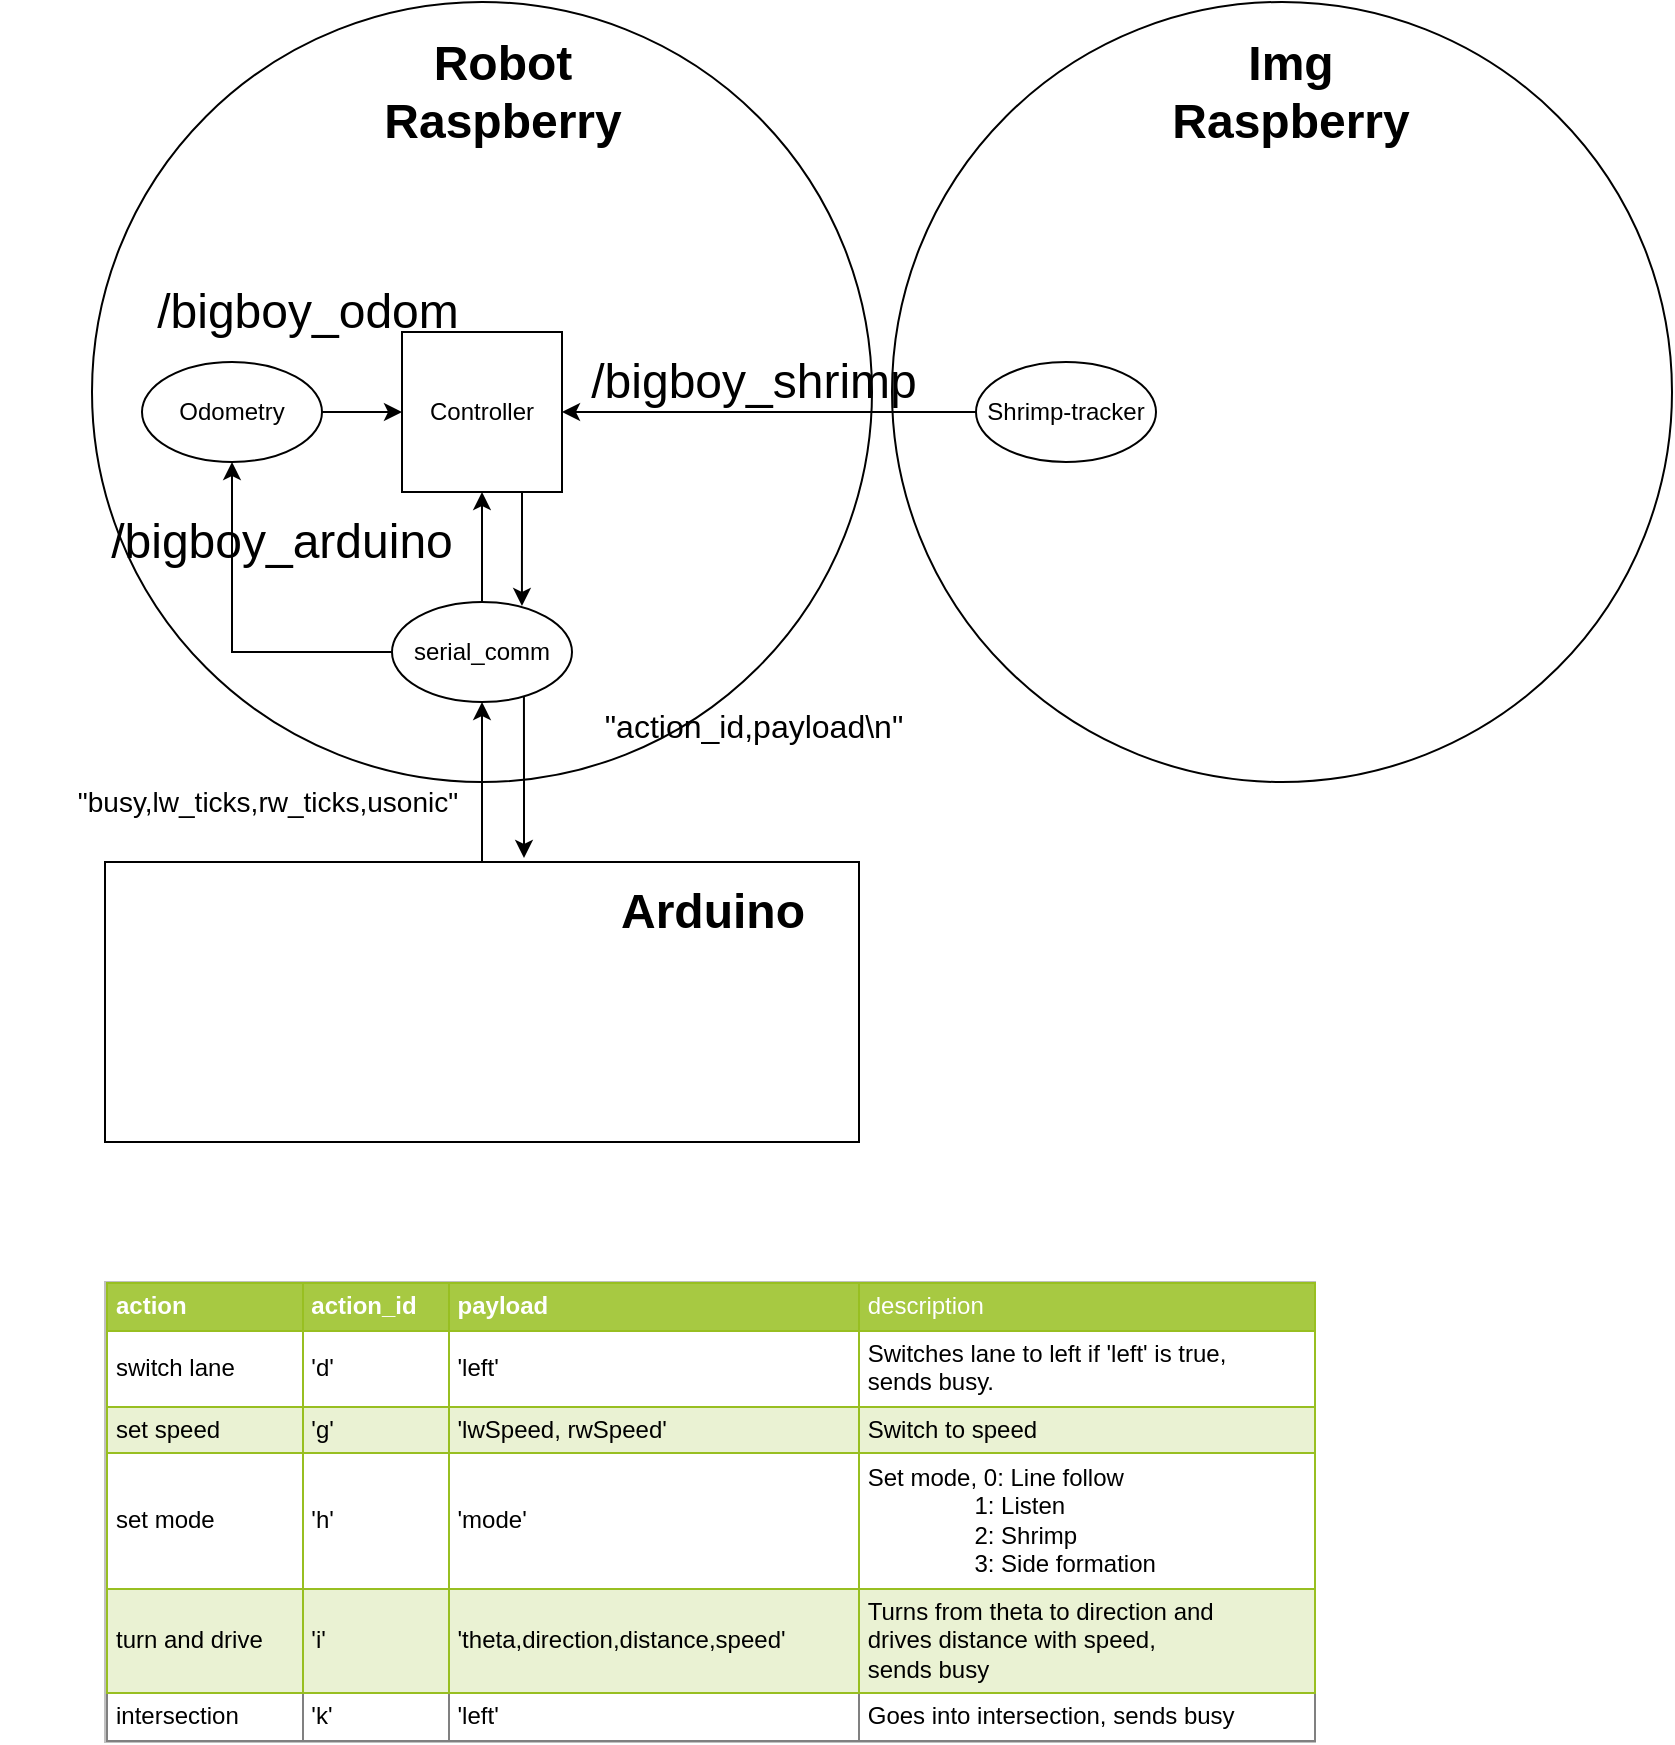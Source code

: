 <mxfile version="12.2.7" type="device" pages="1"><diagram id="ysRMwQSIb_zkEHtOpBCq" name="Page-1"><mxGraphModel dx="2190" dy="744" grid="1" gridSize="10" guides="1" tooltips="1" connect="1" arrows="1" fold="1" page="1" pageScale="1" pageWidth="850" pageHeight="1100" math="0" shadow="0"><root><mxCell id="0"/><mxCell id="1" parent="0"/><mxCell id="hpyg0ySHgJREN_mAISRW-10" value="" style="ellipse;whiteSpace=wrap;html=1;aspect=fixed;align=left;" parent="1" vertex="1"><mxGeometry x="430" y="90" width="390" height="390" as="geometry"/></mxCell><mxCell id="hpyg0ySHgJREN_mAISRW-3" value="" style="ellipse;whiteSpace=wrap;html=1;aspect=fixed;align=left;" parent="1" vertex="1"><mxGeometry x="30" y="90" width="390" height="390" as="geometry"/></mxCell><mxCell id="hpyg0ySHgJREN_mAISRW-25" style="edgeStyle=orthogonalEdgeStyle;rounded=0;orthogonalLoop=1;jettySize=auto;html=1;exitX=0.75;exitY=1;exitDx=0;exitDy=0;entryX=0.722;entryY=0.04;entryDx=0;entryDy=0;fontSize=24;entryPerimeter=0;" parent="1" source="hpyg0ySHgJREN_mAISRW-1" target="hpyg0ySHgJREN_mAISRW-2" edge="1"><mxGeometry relative="1" as="geometry"/></mxCell><mxCell id="hpyg0ySHgJREN_mAISRW-1" value="Controller" style="whiteSpace=wrap;html=1;aspect=fixed;" parent="1" vertex="1"><mxGeometry x="185" y="255" width="80" height="80" as="geometry"/></mxCell><mxCell id="hpyg0ySHgJREN_mAISRW-17" style="edgeStyle=orthogonalEdgeStyle;rounded=0;orthogonalLoop=1;jettySize=auto;html=1;exitX=0;exitY=0.5;exitDx=0;exitDy=0;entryX=0.5;entryY=1;entryDx=0;entryDy=0;fontSize=24;" parent="1" source="hpyg0ySHgJREN_mAISRW-2" target="hpyg0ySHgJREN_mAISRW-8" edge="1"><mxGeometry relative="1" as="geometry"/></mxCell><mxCell id="hpyg0ySHgJREN_mAISRW-2" value="serial_comm" style="ellipse;whiteSpace=wrap;html=1;" parent="1" vertex="1"><mxGeometry x="180" y="390" width="90" height="50" as="geometry"/></mxCell><mxCell id="hpyg0ySHgJREN_mAISRW-4" value="&lt;div&gt;Robot Raspberry&lt;br&gt;&lt;/div&gt;" style="text;html=1;strokeColor=none;fillColor=none;align=center;verticalAlign=middle;whiteSpace=wrap;rounded=0;fontSize=24;fontStyle=1" parent="1" vertex="1"><mxGeometry x="177.5" y="120" width="115" height="30" as="geometry"/></mxCell><mxCell id="hpyg0ySHgJREN_mAISRW-16" style="edgeStyle=orthogonalEdgeStyle;rounded=0;orthogonalLoop=1;jettySize=auto;html=1;exitX=1;exitY=0.5;exitDx=0;exitDy=0;entryX=0;entryY=0.5;entryDx=0;entryDy=0;fontSize=24;" parent="1" source="hpyg0ySHgJREN_mAISRW-8" target="hpyg0ySHgJREN_mAISRW-1" edge="1"><mxGeometry relative="1" as="geometry"/></mxCell><mxCell id="hpyg0ySHgJREN_mAISRW-8" value="Odometry" style="ellipse;whiteSpace=wrap;html=1;" parent="1" vertex="1"><mxGeometry x="55" y="270" width="90" height="50" as="geometry"/></mxCell><mxCell id="hpyg0ySHgJREN_mAISRW-11" value="Img Raspberry" style="text;html=1;strokeColor=none;fillColor=none;align=center;verticalAlign=middle;whiteSpace=wrap;rounded=0;fontSize=24;fontStyle=1" parent="1" vertex="1"><mxGeometry x="572" y="120" width="115" height="30" as="geometry"/></mxCell><mxCell id="hpyg0ySHgJREN_mAISRW-13" style="edgeStyle=orthogonalEdgeStyle;rounded=0;orthogonalLoop=1;jettySize=auto;html=1;exitX=0;exitY=0.5;exitDx=0;exitDy=0;entryX=1;entryY=0.5;entryDx=0;entryDy=0;fontSize=24;" parent="1" source="hpyg0ySHgJREN_mAISRW-12" target="hpyg0ySHgJREN_mAISRW-1" edge="1"><mxGeometry relative="1" as="geometry"/></mxCell><mxCell id="hpyg0ySHgJREN_mAISRW-12" value="Shrimp-tracker" style="ellipse;whiteSpace=wrap;html=1;" parent="1" vertex="1"><mxGeometry x="472" y="270" width="90" height="50" as="geometry"/></mxCell><mxCell id="hpyg0ySHgJREN_mAISRW-15" style="edgeStyle=orthogonalEdgeStyle;rounded=0;orthogonalLoop=1;jettySize=auto;html=1;exitX=0.5;exitY=0;exitDx=0;exitDy=0;entryX=0.5;entryY=1;entryDx=0;entryDy=0;fontSize=24;exitPerimeter=0;" parent="1" source="hpyg0ySHgJREN_mAISRW-2" target="hpyg0ySHgJREN_mAISRW-1" edge="1"><mxGeometry relative="1" as="geometry"><mxPoint x="235" y="400" as="sourcePoint"/><mxPoint x="235" y="345" as="targetPoint"/></mxGeometry></mxCell><mxCell id="hpyg0ySHgJREN_mAISRW-18" value="&lt;div&gt;/bigboy_shrimp&lt;/div&gt;" style="text;html=1;strokeColor=none;fillColor=none;align=center;verticalAlign=middle;whiteSpace=wrap;rounded=0;fontSize=24;" parent="1" vertex="1"><mxGeometry x="340.5" y="270" width="40" height="20" as="geometry"/></mxCell><mxCell id="hpyg0ySHgJREN_mAISRW-19" value="&lt;div&gt;/bigboy_arduino&lt;/div&gt;" style="text;html=1;strokeColor=none;fillColor=none;align=center;verticalAlign=middle;whiteSpace=wrap;rounded=0;fontSize=24;" parent="1" vertex="1"><mxGeometry x="105" y="350" width="40" height="20" as="geometry"/></mxCell><mxCell id="hpyg0ySHgJREN_mAISRW-20" value="&lt;div&gt;/bigboy_odom&lt;/div&gt;" style="text;html=1;strokeColor=none;fillColor=none;align=center;verticalAlign=middle;whiteSpace=wrap;rounded=0;fontSize=24;" parent="1" vertex="1"><mxGeometry x="117.5" y="235" width="40" height="20" as="geometry"/></mxCell><mxCell id="hpyg0ySHgJREN_mAISRW-24" style="edgeStyle=orthogonalEdgeStyle;rounded=0;orthogonalLoop=1;jettySize=auto;html=1;exitX=0.5;exitY=0;exitDx=0;exitDy=0;entryX=0.5;entryY=1;entryDx=0;entryDy=0;fontSize=24;" parent="1" source="hpyg0ySHgJREN_mAISRW-21" target="hpyg0ySHgJREN_mAISRW-2" edge="1"><mxGeometry relative="1" as="geometry"/></mxCell><mxCell id="hpyg0ySHgJREN_mAISRW-21" value="" style="rounded=0;whiteSpace=wrap;html=1;fontSize=24;" parent="1" vertex="1"><mxGeometry x="36.5" y="520" width="377" height="140" as="geometry"/></mxCell><mxCell id="hpyg0ySHgJREN_mAISRW-23" value="Arduino" style="text;html=1;strokeColor=none;fillColor=none;align=center;verticalAlign=middle;whiteSpace=wrap;rounded=0;fontSize=24;fontStyle=1" parent="1" vertex="1"><mxGeometry x="283" y="530" width="115" height="30" as="geometry"/></mxCell><mxCell id="hpyg0ySHgJREN_mAISRW-26" value="&lt;div style=&quot;font-size: 14px&quot;&gt;&lt;font style=&quot;font-size: 14px&quot;&gt;&quot;busy,lw_ticks,rw_ticks,usonic&quot;&lt;/font&gt;&lt;/div&gt;" style="text;html=1;strokeColor=none;fillColor=none;align=center;verticalAlign=middle;whiteSpace=wrap;rounded=0;fontSize=14;" parent="1" vertex="1"><mxGeometry x="-15.5" y="480" width="266" height="20" as="geometry"/></mxCell><mxCell id="hpyg0ySHgJREN_mAISRW-27" value="&lt;div&gt;&lt;font style=&quot;font-size: 16px&quot;&gt;&quot;action_id,payload\n&quot;&lt;br&gt;&lt;/font&gt;&lt;/div&gt;" style="text;html=1;strokeColor=none;fillColor=none;align=center;verticalAlign=middle;whiteSpace=wrap;rounded=0;fontSize=24;" parent="1" vertex="1"><mxGeometry x="227.5" y="440" width="266" height="20" as="geometry"/></mxCell><mxCell id="qQQPNeXrnlK-QOJRoS3N-2" value="&lt;table style=&quot;width: 100% ; height: 100% ; border-collapse: collapse&quot; width=&quot;100%&quot; cellpadding=&quot;4&quot; border=&quot;1&quot;&gt;&lt;tbody&gt;&lt;tr style=&quot;background-color: #a7c942 ; color: #ffffff ; border: 1px solid #98bf21&quot;&gt;&lt;th align=&quot;left&quot;&gt;action&lt;/th&gt;&lt;th align=&quot;left&quot;&gt;action_id&lt;/th&gt;&lt;th align=&quot;left&quot;&gt;payload&lt;/th&gt;&lt;td&gt;description&lt;br&gt;&lt;/td&gt;&lt;/tr&gt;&lt;tr style=&quot;border: 1px solid #98bf21&quot;&gt;&lt;td&gt;switch lane&lt;br&gt;&lt;/td&gt;&lt;td&gt;'d'&lt;/td&gt;&lt;td&gt;'left'&lt;br&gt;&lt;/td&gt;&lt;td&gt;Switches lane to left if 'left' is true,&lt;br&gt;sends busy.&lt;br&gt;&lt;/td&gt;&lt;/tr&gt;&lt;tr style=&quot;background-color: #eaf2d3 ; border: 1px solid #98bf21&quot;&gt;&lt;td&gt;set speed&lt;br&gt;&lt;/td&gt;&lt;td&gt;'g'&lt;/td&gt;&lt;td&gt;'lwSpeed, rwSpeed'&lt;br&gt;&lt;/td&gt;&lt;td&gt;Switch to speed&lt;br&gt;&lt;/td&gt;&lt;/tr&gt;&lt;tr style=&quot;border: 1px solid #98bf21&quot;&gt;&lt;td&gt;set mode&lt;br&gt;&lt;/td&gt;&lt;td&gt;'h'&lt;/td&gt;&lt;td&gt;'mode'&lt;/td&gt;&lt;td&gt;Set mode, 0: Line follow&lt;br&gt;&amp;nbsp;&amp;nbsp;&amp;nbsp;&amp;nbsp;&amp;nbsp;&amp;nbsp;&amp;nbsp;&amp;nbsp;&amp;nbsp;&amp;nbsp;&amp;nbsp;&amp;nbsp;&amp;nbsp;&amp;nbsp;&amp;nbsp; 1: Listen&lt;br&gt;&amp;nbsp;&amp;nbsp;&amp;nbsp;&amp;nbsp;&amp;nbsp;&amp;nbsp;&amp;nbsp;&amp;nbsp;&amp;nbsp;&amp;nbsp;&amp;nbsp;&amp;nbsp;&amp;nbsp;&amp;nbsp;&amp;nbsp; 2: Shrimp&lt;br&gt;&amp;nbsp;&amp;nbsp;&amp;nbsp;&amp;nbsp;&amp;nbsp;&amp;nbsp;&amp;nbsp;&amp;nbsp;&amp;nbsp;&amp;nbsp;&amp;nbsp;&amp;nbsp;&amp;nbsp;&amp;nbsp;&amp;nbsp; 3: Side formation&lt;br&gt;&lt;/td&gt;&lt;/tr&gt;&lt;tr style=&quot;background-color: #eaf2d3 ; border: 1px solid #98bf21&quot;&gt;&lt;td&gt;turn and drive&lt;br&gt;&lt;/td&gt;&lt;td&gt;'i'&lt;/td&gt;&lt;td&gt;'theta,direction,distance,speed'&lt;br&gt;&lt;/td&gt;&lt;td&gt;Turns from theta to direction and&lt;br&gt;drives distance with speed,&lt;br&gt;sends busy&lt;br&gt;&lt;/td&gt;&lt;/tr&gt;&lt;tr&gt;&lt;td&gt;intersection&lt;br&gt;&lt;/td&gt;&lt;td&gt;'k'&lt;br&gt;&lt;/td&gt;&lt;td&gt;'left'&lt;br&gt;&lt;/td&gt;&lt;td&gt;Goes into intersection, sends busy&lt;br&gt;&lt;/td&gt;&lt;/tr&gt;&lt;/tbody&gt;&lt;/table&gt;" style="text;html=1;strokeColor=#c0c0c0;fillColor=#ffffff;overflow=fill;rounded=0;" parent="1" vertex="1"><mxGeometry x="36.5" y="730" width="605" height="230" as="geometry"/></mxCell><mxCell id="Z3oKXxTcNMkFy6b-ISk7-2" style="edgeStyle=orthogonalEdgeStyle;rounded=0;orthogonalLoop=1;jettySize=auto;html=1;entryX=0.733;entryY=0.94;entryDx=0;entryDy=0;fontSize=24;entryPerimeter=0;exitX=0.733;exitY=0.94;exitDx=0;exitDy=0;exitPerimeter=0;" edge="1" parent="1" source="hpyg0ySHgJREN_mAISRW-2"><mxGeometry relative="1" as="geometry"><mxPoint x="265" y="412" as="sourcePoint"/><mxPoint x="246" y="518" as="targetPoint"/></mxGeometry></mxCell></root></mxGraphModel></diagram></mxfile>